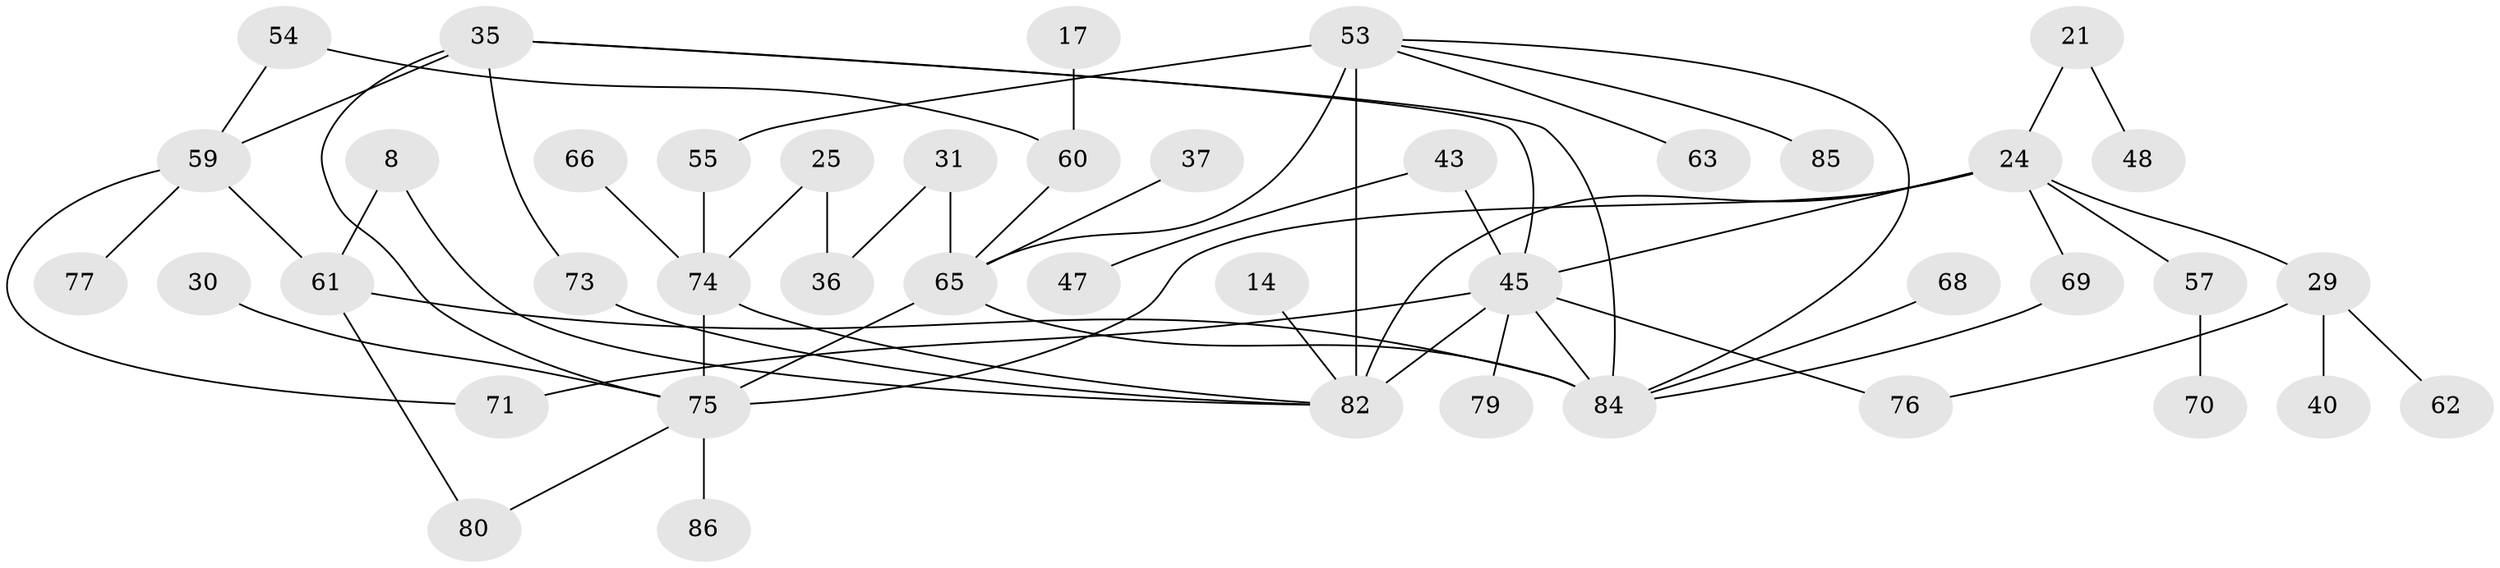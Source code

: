 // original degree distribution, {4: 0.13953488372093023, 7: 0.046511627906976744, 3: 0.16279069767441862, 2: 0.32558139534883723, 6: 0.023255813953488372, 1: 0.2558139534883721, 5: 0.046511627906976744}
// Generated by graph-tools (version 1.1) at 2025/41/03/09/25 04:41:09]
// undirected, 43 vertices, 59 edges
graph export_dot {
graph [start="1"]
  node [color=gray90,style=filled];
  8;
  14;
  17;
  21;
  24 [super="+20"];
  25;
  29;
  30;
  31;
  35;
  36;
  37;
  40;
  43;
  45 [super="+42"];
  47;
  48;
  53 [super="+28+16+22+15"];
  54 [super="+34+38"];
  55;
  57;
  59 [super="+52"];
  60 [super="+11"];
  61 [super="+13"];
  62;
  63;
  65 [super="+46+32+27+56"];
  66;
  68;
  69;
  70;
  71;
  73;
  74 [super="+1+23"];
  75 [super="+2+3"];
  76;
  77;
  79;
  80 [super="+72+67"];
  82 [super="+64+10"];
  84 [super="+83+78"];
  85;
  86;
  8 -- 61;
  8 -- 82;
  14 -- 82;
  17 -- 60;
  21 -- 48;
  21 -- 24;
  24 -- 45 [weight=2];
  24 -- 69;
  24 -- 75 [weight=2];
  24 -- 57;
  24 -- 29;
  24 -- 82;
  25 -- 36;
  25 -- 74;
  29 -- 40;
  29 -- 62;
  29 -- 76;
  30 -- 75;
  31 -- 36;
  31 -- 65;
  35 -- 59 [weight=2];
  35 -- 73;
  35 -- 45 [weight=2];
  35 -- 75;
  35 -- 84;
  37 -- 65;
  43 -- 47;
  43 -- 45;
  45 -- 71;
  45 -- 76;
  45 -- 79;
  45 -- 82;
  45 -- 84 [weight=2];
  53 -- 55;
  53 -- 82 [weight=3];
  53 -- 85;
  53 -- 63;
  53 -- 65;
  53 -- 84 [weight=2];
  54 -- 59;
  54 -- 60;
  55 -- 74;
  57 -- 70;
  59 -- 61 [weight=2];
  59 -- 71;
  59 -- 77;
  60 -- 65 [weight=3];
  61 -- 80;
  61 -- 84;
  65 -- 75;
  65 -- 84 [weight=2];
  66 -- 74;
  68 -- 84;
  69 -- 84;
  73 -- 82;
  74 -- 75;
  74 -- 82;
  75 -- 86;
  75 -- 80;
}
